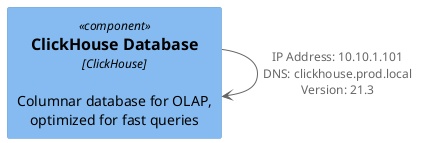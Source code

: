 @startuml

!include <C4/C4_Component>

Component(clickhouse_db, "ClickHouse Database", "ClickHouse", "Columnar database for OLAP, optimized for fast queries")
clickhouse_db -> clickhouse_db : "IP Address: 10.10.1.101\nDNS: clickhouse.prod.local\nVersion: 21.3"

@enduml
